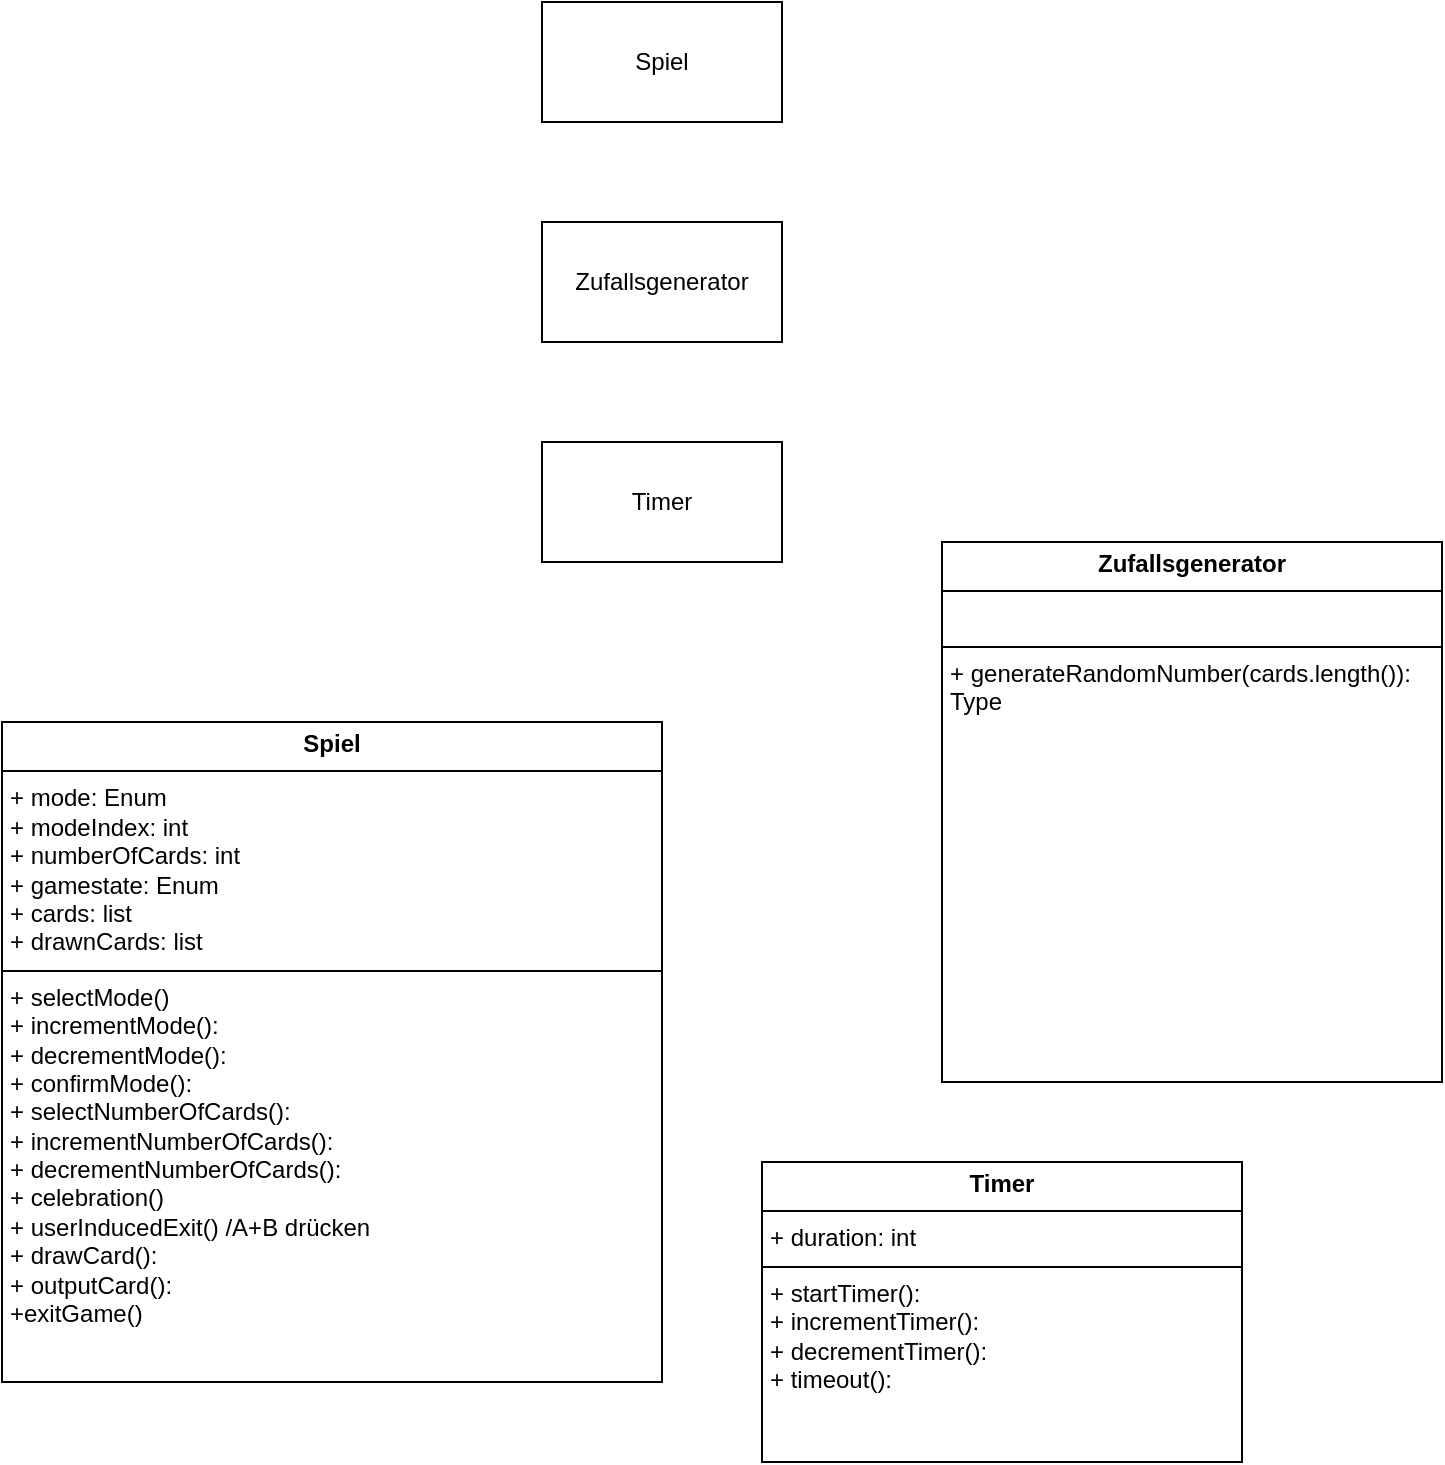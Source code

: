 <mxfile version="24.2.2" type="device">
  <diagram name="Page-1" id="YOL0Oh7PhIVlqJPbmE0I">
    <mxGraphModel dx="2074" dy="1134" grid="1" gridSize="10" guides="1" tooltips="1" connect="1" arrows="1" fold="1" page="1" pageScale="1" pageWidth="850" pageHeight="1100" math="0" shadow="0">
      <root>
        <mxCell id="0" />
        <mxCell id="1" parent="0" />
        <mxCell id="yDUgi74Ck7F_6OnBM4h7-1" value="Zufallsgenerator" style="rounded=0;whiteSpace=wrap;html=1;" parent="1" vertex="1">
          <mxGeometry x="290" y="350" width="120" height="60" as="geometry" />
        </mxCell>
        <mxCell id="yDUgi74Ck7F_6OnBM4h7-2" value="Spiel" style="rounded=0;whiteSpace=wrap;html=1;" parent="1" vertex="1">
          <mxGeometry x="290" y="240" width="120" height="60" as="geometry" />
        </mxCell>
        <mxCell id="yDUgi74Ck7F_6OnBM4h7-3" value="Timer" style="rounded=0;whiteSpace=wrap;html=1;" parent="1" vertex="1">
          <mxGeometry x="290" y="460" width="120" height="60" as="geometry" />
        </mxCell>
        <mxCell id="Gn7GjKqUSZIkYFBQ6PnQ-6" value="&lt;p style=&quot;margin:0px;margin-top:4px;text-align:center;&quot;&gt;&lt;b&gt;Spiel&lt;/b&gt;&lt;/p&gt;&lt;hr size=&quot;1&quot; style=&quot;border-style:solid;&quot;&gt;&lt;p style=&quot;margin:0px;margin-left:4px;&quot;&gt;+ mode: Enum&lt;/p&gt;&lt;p style=&quot;margin:0px;margin-left:4px;&quot;&gt;+ modeIndex: int&lt;/p&gt;&lt;p style=&quot;margin:0px;margin-left:4px;&quot;&gt;+ numberOfCards: int&lt;/p&gt;&lt;p style=&quot;margin:0px;margin-left:4px;&quot;&gt;+ gamestate: Enum&lt;br&gt;&lt;/p&gt;&lt;p style=&quot;margin:0px;margin-left:4px;&quot;&gt;+ cards: list&lt;/p&gt;&lt;p style=&quot;margin:0px;margin-left:4px;&quot;&gt;+ drawnCards: list&lt;br&gt;&lt;/p&gt;&lt;hr size=&quot;1&quot; style=&quot;border-style:solid;&quot;&gt;&lt;p style=&quot;margin:0px;margin-left:4px;&quot;&gt;+ selectMode()&lt;/p&gt;&lt;p style=&quot;margin:0px;margin-left:4px;&quot;&gt;+ incrementMode():&lt;/p&gt;&lt;p style=&quot;margin:0px;margin-left:4px;&quot;&gt;+ decrementMode():&lt;/p&gt;&lt;p style=&quot;margin:0px;margin-left:4px;&quot;&gt;+ confirmMode():&lt;/p&gt;&lt;p style=&quot;margin:0px;margin-left:4px;&quot;&gt;+ selectNumberOfCards():&lt;br&gt;&lt;/p&gt;&lt;p style=&quot;margin:0px;margin-left:4px;&quot;&gt;+ incrementNumberOfCards():&lt;/p&gt;&lt;p style=&quot;margin:0px;margin-left:4px;&quot;&gt;+ decrementNumberOfCards():&lt;/p&gt;&lt;p style=&quot;margin:0px;margin-left:4px;&quot;&gt;+ celebration()&lt;br&gt;&lt;/p&gt;&lt;p style=&quot;margin:0px;margin-left:4px;&quot;&gt;+ userInducedExit() /A+B drücken&lt;br&gt;&lt;/p&gt;&lt;p style=&quot;margin:0px;margin-left:4px;&quot;&gt;+ drawCard():&lt;/p&gt;&lt;p style=&quot;margin:0px;margin-left:4px;&quot;&gt;+ outputCard():&lt;/p&gt;&lt;p style=&quot;margin:0px;margin-left:4px;&quot;&gt;+exitGame()&lt;br&gt;&lt;/p&gt;" style="verticalAlign=top;align=left;overflow=fill;html=1;whiteSpace=wrap;" vertex="1" parent="1">
          <mxGeometry x="20" y="600" width="330" height="330" as="geometry" />
        </mxCell>
        <mxCell id="Gn7GjKqUSZIkYFBQ6PnQ-7" value="&lt;p style=&quot;margin:0px;margin-top:4px;text-align:center;&quot;&gt;&lt;b&gt;Zufallsgenerator&lt;/b&gt;&lt;/p&gt;&lt;hr size=&quot;1&quot; style=&quot;border-style:solid;&quot;&gt;&lt;p style=&quot;margin:0px;margin-left:4px;&quot;&gt;&lt;br&gt;&lt;/p&gt;&lt;hr size=&quot;1&quot; style=&quot;border-style:solid;&quot;&gt;&lt;p style=&quot;margin:0px;margin-left:4px;&quot;&gt;+ generateRandomNumber(cards.length()): Type&lt;/p&gt;" style="verticalAlign=top;align=left;overflow=fill;html=1;whiteSpace=wrap;" vertex="1" parent="1">
          <mxGeometry x="490" y="510" width="250" height="270" as="geometry" />
        </mxCell>
        <mxCell id="Gn7GjKqUSZIkYFBQ6PnQ-8" value="&lt;p style=&quot;margin:0px;margin-top:4px;text-align:center;&quot;&gt;&lt;b&gt;Timer&lt;/b&gt;&lt;/p&gt;&lt;hr size=&quot;1&quot; style=&quot;border-style:solid;&quot;&gt;&lt;p style=&quot;margin:0px;margin-left:4px;&quot;&gt;+ duration: int&lt;br&gt;&lt;/p&gt;&lt;hr size=&quot;1&quot; style=&quot;border-style:solid;&quot;&gt;&lt;p style=&quot;margin:0px;margin-left:4px;&quot;&gt;+ startTimer(): &lt;br&gt;&lt;/p&gt;&lt;p style=&quot;margin:0px;margin-left:4px;&quot;&gt;+ incrementTimer():&lt;/p&gt;&lt;p style=&quot;margin:0px;margin-left:4px;&quot;&gt;+ decrementTimer():&lt;br&gt;&lt;/p&gt;&lt;p style=&quot;margin:0px;margin-left:4px;&quot;&gt;+ timeout():&lt;br&gt;&lt;/p&gt;" style="verticalAlign=top;align=left;overflow=fill;html=1;whiteSpace=wrap;" vertex="1" parent="1">
          <mxGeometry x="400" y="820" width="240" height="150" as="geometry" />
        </mxCell>
      </root>
    </mxGraphModel>
  </diagram>
</mxfile>
